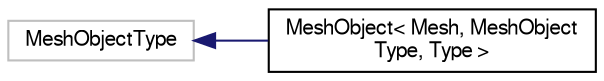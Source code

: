digraph "Graphical Class Hierarchy"
{
  bgcolor="transparent";
  edge [fontname="FreeSans",fontsize="10",labelfontname="FreeSans",labelfontsize="10"];
  node [fontname="FreeSans",fontsize="10",shape=record];
  rankdir="LR";
  Node1 [label="MeshObjectType",height=0.2,width=0.4,color="grey75"];
  Node1 -> Node2 [dir="back",color="midnightblue",fontsize="10",style="solid",fontname="FreeSans"];
  Node2 [label="MeshObject\< Mesh, MeshObject\lType, Type \>",height=0.2,width=0.4,color="black",URL="$a01425.html",tooltip="Templated abstract base-class for optional mesh objects used to automate their allocation to the mesh..."];
}
